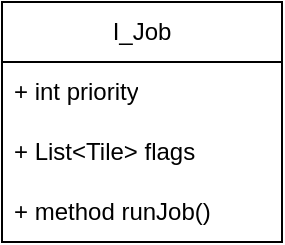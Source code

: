 <mxfile version="21.8.2" type="device">
  <diagram name="Page-1" id="mYrDibougel9yakH_-zv">
    <mxGraphModel dx="1379" dy="796" grid="1" gridSize="10" guides="1" tooltips="1" connect="1" arrows="1" fold="1" page="1" pageScale="1" pageWidth="827" pageHeight="1169" math="0" shadow="0">
      <root>
        <mxCell id="0" />
        <mxCell id="1" parent="0" />
        <mxCell id="-C8pJuVpAHMdE_j8KW0x-7" value="I_Job" style="swimlane;fontStyle=0;childLayout=stackLayout;horizontal=1;startSize=30;horizontalStack=0;resizeParent=1;resizeParentMax=0;resizeLast=0;collapsible=1;marginBottom=0;whiteSpace=wrap;html=1;direction=east;" vertex="1" parent="1">
          <mxGeometry x="60" y="180" width="140" height="120" as="geometry">
            <mxRectangle x="60" y="180" width="60" height="30" as="alternateBounds" />
          </mxGeometry>
        </mxCell>
        <mxCell id="-C8pJuVpAHMdE_j8KW0x-8" value="+ int priority" style="text;strokeColor=none;fillColor=none;align=left;verticalAlign=middle;spacingLeft=4;spacingRight=4;overflow=hidden;points=[[0,0.5],[1,0.5]];portConstraint=eastwest;rotatable=0;whiteSpace=wrap;html=1;" vertex="1" parent="-C8pJuVpAHMdE_j8KW0x-7">
          <mxGeometry y="30" width="140" height="30" as="geometry" />
        </mxCell>
        <mxCell id="-C8pJuVpAHMdE_j8KW0x-9" value="+ List&amp;lt;Tile&amp;gt; flags" style="text;strokeColor=none;fillColor=none;align=left;verticalAlign=middle;spacingLeft=4;spacingRight=4;overflow=hidden;points=[[0,0.5],[1,0.5]];portConstraint=eastwest;rotatable=0;whiteSpace=wrap;html=1;" vertex="1" parent="-C8pJuVpAHMdE_j8KW0x-7">
          <mxGeometry y="60" width="140" height="30" as="geometry" />
        </mxCell>
        <mxCell id="-C8pJuVpAHMdE_j8KW0x-10" value="+ method runJob()&amp;nbsp;" style="text;strokeColor=none;fillColor=none;align=left;verticalAlign=middle;spacingLeft=4;spacingRight=4;overflow=hidden;points=[[0,0.5],[1,0.5]];portConstraint=eastwest;rotatable=0;whiteSpace=wrap;html=1;" vertex="1" parent="-C8pJuVpAHMdE_j8KW0x-7">
          <mxGeometry y="90" width="140" height="30" as="geometry" />
        </mxCell>
      </root>
    </mxGraphModel>
  </diagram>
</mxfile>
